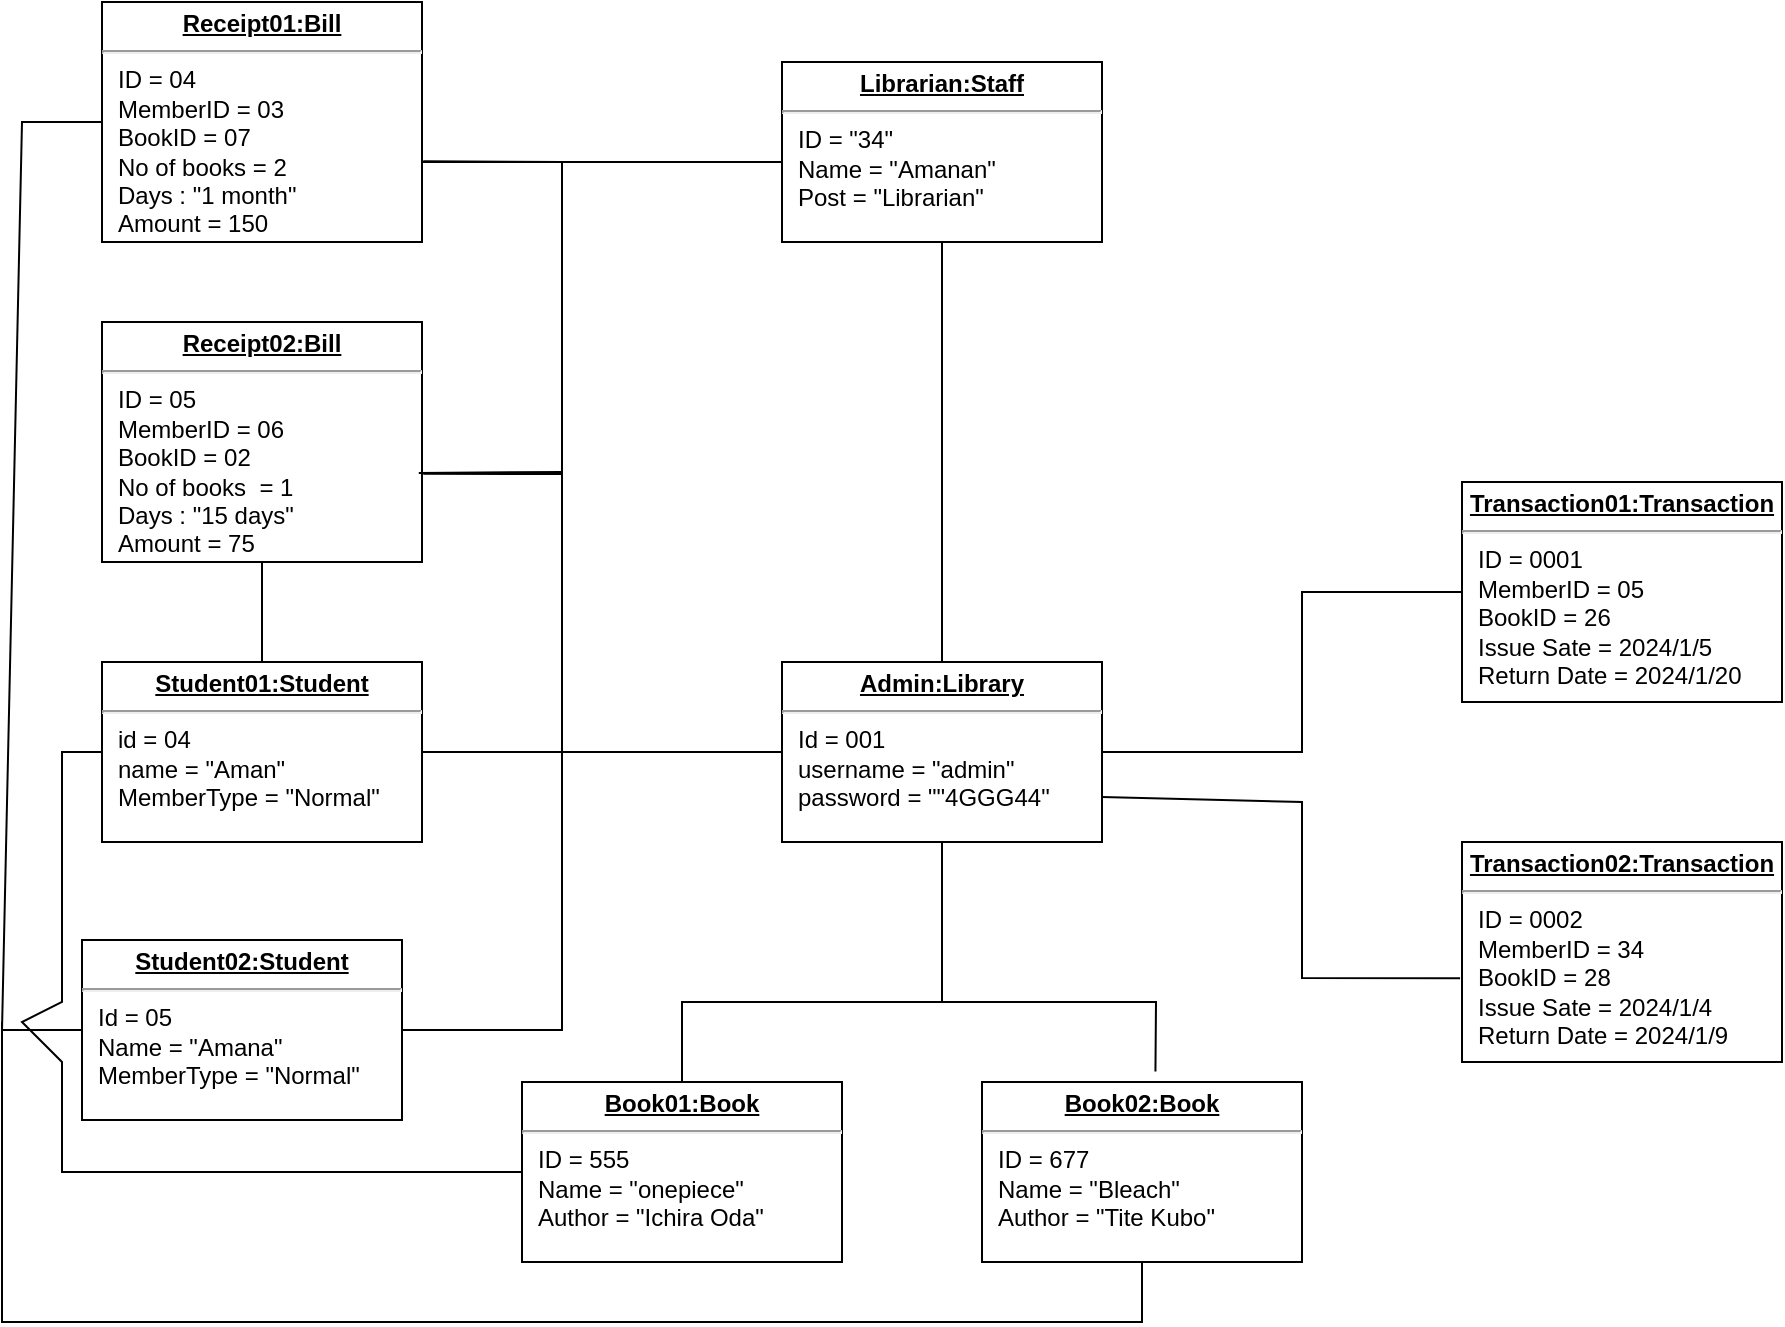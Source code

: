 <mxfile version="21.6.8" type="device">
  <diagram name="Page-1" id="5T3awKHTDb7sWs-uiDAW">
    <mxGraphModel dx="1134" dy="741" grid="1" gridSize="10" guides="1" tooltips="1" connect="1" arrows="1" fold="1" page="1" pageScale="1" pageWidth="1169" pageHeight="827" math="0" shadow="0">
      <root>
        <mxCell id="0" />
        <mxCell id="1" parent="0" />
        <mxCell id="ryW0QQnS5Vi5lhK6h0E0-6" value="&lt;p style=&quot;margin:0px;margin-top:4px;text-align:center;text-decoration:underline;&quot;&gt;&lt;b&gt;Admin:Library&lt;/b&gt;&lt;/p&gt;&lt;hr&gt;&lt;p style=&quot;margin:0px;margin-left:8px;&quot;&gt;Id = 001&lt;br&gt;username = &quot;admin&quot;&lt;br&gt;password = &quot;&quot;4GGG44&quot;&lt;/p&gt;" style="verticalAlign=top;align=left;overflow=fill;fontSize=12;fontFamily=Helvetica;html=1;whiteSpace=wrap;" parent="1" vertex="1">
          <mxGeometry x="440" y="330" width="160" height="90" as="geometry" />
        </mxCell>
        <mxCell id="ryW0QQnS5Vi5lhK6h0E0-7" value="&lt;p style=&quot;margin:0px;margin-top:4px;text-align:center;text-decoration:underline;&quot;&gt;&lt;b&gt;Book01:Book&lt;/b&gt;&lt;/p&gt;&lt;hr&gt;&lt;p style=&quot;margin:0px;margin-left:8px;&quot;&gt;ID = 555&lt;br&gt;Name = &quot;onepiece&quot;&lt;br&gt;Author = &quot;Ichira Oda&quot;&lt;/p&gt;" style="verticalAlign=top;align=left;overflow=fill;fontSize=12;fontFamily=Helvetica;html=1;whiteSpace=wrap;" parent="1" vertex="1">
          <mxGeometry x="310" y="540" width="160" height="90" as="geometry" />
        </mxCell>
        <mxCell id="ryW0QQnS5Vi5lhK6h0E0-8" value="&lt;p style=&quot;margin:0px;margin-top:4px;text-align:center;text-decoration:underline;&quot;&gt;&lt;b&gt;Transaction01:Transaction&lt;/b&gt;&lt;/p&gt;&lt;hr&gt;&lt;p style=&quot;margin:0px;margin-left:8px;&quot;&gt;ID = 0001&lt;/p&gt;&lt;p style=&quot;margin:0px;margin-left:8px;&quot;&gt;MemberID = 05&lt;/p&gt;&lt;p style=&quot;margin:0px;margin-left:8px;&quot;&gt;BookID = 26&lt;br&gt;Issue Sate = 2024/1/5&lt;br&gt;Return Date = 2024/1/20&lt;/p&gt;" style="verticalAlign=top;align=left;overflow=fill;fontSize=12;fontFamily=Helvetica;html=1;whiteSpace=wrap;" parent="1" vertex="1">
          <mxGeometry x="780" y="240" width="160" height="110" as="geometry" />
        </mxCell>
        <mxCell id="ryW0QQnS5Vi5lhK6h0E0-10" value="&lt;p style=&quot;margin:0px;margin-top:4px;text-align:center;text-decoration:underline;&quot;&gt;&lt;b&gt;Librarian:Staff&lt;/b&gt;&lt;/p&gt;&lt;hr&gt;&lt;p style=&quot;margin:0px;margin-left:8px;&quot;&gt;ID = &quot;34&quot;&lt;br&gt;Name = &quot;Amanan&quot;&lt;br&gt;Post = &quot;Librarian&quot;&lt;/p&gt;" style="verticalAlign=top;align=left;overflow=fill;fontSize=12;fontFamily=Helvetica;html=1;whiteSpace=wrap;" parent="1" vertex="1">
          <mxGeometry x="440" y="30" width="160" height="90" as="geometry" />
        </mxCell>
        <mxCell id="ryW0QQnS5Vi5lhK6h0E0-11" value="&lt;p style=&quot;margin:0px;margin-top:4px;text-align:center;text-decoration:underline;&quot;&gt;&lt;b&gt;Student02:Student&lt;/b&gt;&lt;/p&gt;&lt;hr&gt;&lt;p style=&quot;margin:0px;margin-left:8px;&quot;&gt;Id = 05&lt;/p&gt;&lt;p style=&quot;margin:0px;margin-left:8px;&quot;&gt;Name = &quot;Amana&quot;&lt;br&gt;MemberType = &quot;Normal&quot;&lt;/p&gt;" style="verticalAlign=top;align=left;overflow=fill;fontSize=12;fontFamily=Helvetica;html=1;whiteSpace=wrap;" parent="1" vertex="1">
          <mxGeometry x="90" y="469" width="160" height="90" as="geometry" />
        </mxCell>
        <mxCell id="ryW0QQnS5Vi5lhK6h0E0-12" value="&lt;p style=&quot;margin:0px;margin-top:4px;text-align:center;text-decoration:underline;&quot;&gt;&lt;b&gt;Student01:Student&lt;/b&gt;&lt;/p&gt;&lt;hr&gt;&lt;p style=&quot;margin:0px;margin-left:8px;&quot;&gt;id = 04&lt;br&gt;name = &quot;Aman&quot;&lt;br&gt;MemberType = &quot;Normal&quot;&amp;nbsp;&lt;/p&gt;" style="verticalAlign=top;align=left;overflow=fill;fontSize=12;fontFamily=Helvetica;html=1;whiteSpace=wrap;" parent="1" vertex="1">
          <mxGeometry x="100" y="330" width="160" height="90" as="geometry" />
        </mxCell>
        <mxCell id="ryW0QQnS5Vi5lhK6h0E0-13" value="&lt;p style=&quot;margin:0px;margin-top:4px;text-align:center;text-decoration:underline;&quot;&gt;&lt;b&gt;Book02:Book&lt;/b&gt;&lt;/p&gt;&lt;hr&gt;&lt;p style=&quot;margin:0px;margin-left:8px;&quot;&gt;ID = 677&lt;br&gt;Name = &quot;Bleach&quot;&lt;br&gt;Author = &quot;Tite Kubo&quot;&lt;/p&gt;" style="verticalAlign=top;align=left;overflow=fill;fontSize=12;fontFamily=Helvetica;html=1;whiteSpace=wrap;" parent="1" vertex="1">
          <mxGeometry x="540" y="540" width="160" height="90" as="geometry" />
        </mxCell>
        <mxCell id="ryW0QQnS5Vi5lhK6h0E0-14" value="&lt;p style=&quot;margin:0px;margin-top:4px;text-align:center;text-decoration:underline;&quot;&gt;&lt;b&gt;Receipt02:Bill&lt;/b&gt;&lt;/p&gt;&lt;hr&gt;&lt;p style=&quot;margin:0px;margin-left:8px;&quot;&gt;ID = 05&lt;br&gt;MemberID = 06&lt;/p&gt;&lt;p style=&quot;margin:0px;margin-left:8px;&quot;&gt;BookID = 02&lt;br&gt;No of books&amp;nbsp; = 1&lt;/p&gt;&lt;p style=&quot;margin:0px;margin-left:8px;&quot;&gt;Days : &quot;15 days&quot;&lt;/p&gt;&lt;p style=&quot;margin:0px;margin-left:8px;&quot;&gt;Amount = 75&lt;/p&gt;" style="verticalAlign=top;align=left;overflow=fill;fontSize=12;fontFamily=Helvetica;html=1;whiteSpace=wrap;" parent="1" vertex="1">
          <mxGeometry x="100" y="160" width="160" height="120" as="geometry" />
        </mxCell>
        <mxCell id="ryW0QQnS5Vi5lhK6h0E0-15" value="&lt;p style=&quot;margin:0px;margin-top:4px;text-align:center;text-decoration:underline;&quot;&gt;&lt;b&gt;Receipt01:Bill&lt;/b&gt;&lt;/p&gt;&lt;hr&gt;&lt;p style=&quot;margin:0px;margin-left:8px;&quot;&gt;ID = 04&lt;/p&gt;&lt;p style=&quot;margin:0px;margin-left:8px;&quot;&gt;MemberID = 03&lt;/p&gt;&lt;p style=&quot;margin:0px;margin-left:8px;&quot;&gt;BookID = 07&lt;br&gt;No of books = 2&lt;/p&gt;&lt;p style=&quot;margin:0px;margin-left:8px;&quot;&gt;Days : &quot;1 month&quot;&lt;br&gt;Amount = 150&lt;/p&gt;" style="verticalAlign=top;align=left;overflow=fill;fontSize=12;fontFamily=Helvetica;html=1;whiteSpace=wrap;" parent="1" vertex="1">
          <mxGeometry x="100" width="160" height="120" as="geometry" />
        </mxCell>
        <mxCell id="ryW0QQnS5Vi5lhK6h0E0-16" value="&lt;p style=&quot;border-color: var(--border-color); text-decoration-line: underline; margin: 4px 0px 0px; text-align: center;&quot;&gt;&lt;b style=&quot;border-color: var(--border-color);&quot;&gt;Transaction02:Transaction&lt;/b&gt;&lt;/p&gt;&lt;hr style=&quot;border-color: var(--border-color);&quot;&gt;&lt;p style=&quot;border-color: var(--border-color); margin: 0px 0px 0px 8px;&quot;&gt;ID = 0002&lt;/p&gt;&lt;p style=&quot;border-color: var(--border-color); margin: 0px 0px 0px 8px;&quot;&gt;MemberID = 34&lt;/p&gt;&lt;p style=&quot;border-color: var(--border-color); margin: 0px 0px 0px 8px;&quot;&gt;BookID = 28&lt;br style=&quot;border-color: var(--border-color);&quot;&gt;Issue Sate = 2024/1/4&lt;br style=&quot;border-color: var(--border-color);&quot;&gt;Return Date = 2024/1/9&lt;/p&gt;" style="verticalAlign=top;align=left;overflow=fill;fontSize=12;fontFamily=Helvetica;html=1;whiteSpace=wrap;" parent="1" vertex="1">
          <mxGeometry x="780" y="420" width="160" height="110" as="geometry" />
        </mxCell>
        <mxCell id="ryW0QQnS5Vi5lhK6h0E0-37" value="" style="endArrow=none;html=1;rounded=0;entryX=1;entryY=0.5;entryDx=0;entryDy=0;exitX=0;exitY=0.5;exitDx=0;exitDy=0;" parent="1" source="ryW0QQnS5Vi5lhK6h0E0-6" target="ryW0QQnS5Vi5lhK6h0E0-11" edge="1">
          <mxGeometry width="50" height="50" relative="1" as="geometry">
            <mxPoint x="440" y="370" as="sourcePoint" />
            <mxPoint x="590" y="330" as="targetPoint" />
            <Array as="points">
              <mxPoint x="330" y="375" />
              <mxPoint x="330" y="514" />
            </Array>
          </mxGeometry>
        </mxCell>
        <mxCell id="ryW0QQnS5Vi5lhK6h0E0-38" value="" style="endArrow=none;html=1;rounded=0;entryX=1;entryY=0.5;entryDx=0;entryDy=0;" parent="1" target="ryW0QQnS5Vi5lhK6h0E0-12" edge="1">
          <mxGeometry width="50" height="50" relative="1" as="geometry">
            <mxPoint x="440" y="375" as="sourcePoint" />
            <mxPoint x="590" y="330" as="targetPoint" />
          </mxGeometry>
        </mxCell>
        <mxCell id="ryW0QQnS5Vi5lhK6h0E0-39" value="" style="endArrow=none;html=1;rounded=0;entryX=0.5;entryY=0;entryDx=0;entryDy=0;" parent="1" target="ryW0QQnS5Vi5lhK6h0E0-7" edge="1">
          <mxGeometry width="50" height="50" relative="1" as="geometry">
            <mxPoint x="520" y="420" as="sourcePoint" />
            <mxPoint x="590" y="330" as="targetPoint" />
            <Array as="points">
              <mxPoint x="520" y="500" />
              <mxPoint x="390" y="500" />
            </Array>
          </mxGeometry>
        </mxCell>
        <mxCell id="ryW0QQnS5Vi5lhK6h0E0-40" value="" style="endArrow=none;html=1;rounded=0;entryX=0.542;entryY=-0.058;entryDx=0;entryDy=0;entryPerimeter=0;" parent="1" target="ryW0QQnS5Vi5lhK6h0E0-13" edge="1">
          <mxGeometry width="50" height="50" relative="1" as="geometry">
            <mxPoint x="520" y="420" as="sourcePoint" />
            <mxPoint x="590" y="330" as="targetPoint" />
            <Array as="points">
              <mxPoint x="520" y="500" />
              <mxPoint x="627" y="500" />
            </Array>
          </mxGeometry>
        </mxCell>
        <mxCell id="ryW0QQnS5Vi5lhK6h0E0-41" value="" style="endArrow=none;html=1;rounded=0;entryX=-0.006;entryY=0.619;entryDx=0;entryDy=0;entryPerimeter=0;exitX=1;exitY=0.75;exitDx=0;exitDy=0;" parent="1" source="ryW0QQnS5Vi5lhK6h0E0-6" target="ryW0QQnS5Vi5lhK6h0E0-16" edge="1">
          <mxGeometry width="50" height="50" relative="1" as="geometry">
            <mxPoint x="540" y="380" as="sourcePoint" />
            <mxPoint x="590" y="330" as="targetPoint" />
            <Array as="points">
              <mxPoint x="700" y="400" />
              <mxPoint x="700" y="488" />
            </Array>
          </mxGeometry>
        </mxCell>
        <mxCell id="ryW0QQnS5Vi5lhK6h0E0-42" value="" style="endArrow=none;html=1;rounded=0;entryX=0;entryY=0.5;entryDx=0;entryDy=0;exitX=1;exitY=0.5;exitDx=0;exitDy=0;" parent="1" source="ryW0QQnS5Vi5lhK6h0E0-6" target="ryW0QQnS5Vi5lhK6h0E0-8" edge="1">
          <mxGeometry width="50" height="50" relative="1" as="geometry">
            <mxPoint x="540" y="380" as="sourcePoint" />
            <mxPoint x="590" y="330" as="targetPoint" />
            <Array as="points">
              <mxPoint x="700" y="375" />
              <mxPoint x="700" y="295" />
            </Array>
          </mxGeometry>
        </mxCell>
        <mxCell id="ryW0QQnS5Vi5lhK6h0E0-43" value="" style="endArrow=none;html=1;rounded=0;entryX=1.004;entryY=0.632;entryDx=0;entryDy=0;entryPerimeter=0;" parent="1" target="ryW0QQnS5Vi5lhK6h0E0-14" edge="1">
          <mxGeometry width="50" height="50" relative="1" as="geometry">
            <mxPoint x="440" y="80" as="sourcePoint" />
            <mxPoint x="590" y="330" as="targetPoint" />
            <Array as="points">
              <mxPoint x="330" y="80" />
              <mxPoint x="330" y="236" />
            </Array>
          </mxGeometry>
        </mxCell>
        <mxCell id="ryW0QQnS5Vi5lhK6h0E0-44" value="" style="endArrow=none;html=1;rounded=0;" parent="1" edge="1">
          <mxGeometry width="50" height="50" relative="1" as="geometry">
            <mxPoint x="440" y="80" as="sourcePoint" />
            <mxPoint x="260" y="80" as="targetPoint" />
          </mxGeometry>
        </mxCell>
        <mxCell id="ryW0QQnS5Vi5lhK6h0E0-45" value="" style="endArrow=none;html=1;rounded=0;exitX=0.5;exitY=0;exitDx=0;exitDy=0;" parent="1" source="ryW0QQnS5Vi5lhK6h0E0-6" target="ryW0QQnS5Vi5lhK6h0E0-10" edge="1">
          <mxGeometry width="50" height="50" relative="1" as="geometry">
            <mxPoint x="500" y="360" as="sourcePoint" />
            <mxPoint x="550" y="310" as="targetPoint" />
          </mxGeometry>
        </mxCell>
        <mxCell id="ryW0QQnS5Vi5lhK6h0E0-46" value="" style="endArrow=none;html=1;rounded=0;entryX=0;entryY=0.5;entryDx=0;entryDy=0;exitX=0;exitY=0.5;exitDx=0;exitDy=0;" parent="1" source="ryW0QQnS5Vi5lhK6h0E0-11" target="ryW0QQnS5Vi5lhK6h0E0-15" edge="1">
          <mxGeometry width="50" height="50" relative="1" as="geometry">
            <mxPoint x="30" y="250" as="sourcePoint" />
            <mxPoint x="550" y="290" as="targetPoint" />
            <Array as="points">
              <mxPoint x="50" y="514" />
              <mxPoint x="60" y="60" />
            </Array>
          </mxGeometry>
        </mxCell>
        <mxCell id="ryW0QQnS5Vi5lhK6h0E0-47" value="" style="endArrow=none;html=1;rounded=0;entryX=0.5;entryY=1;entryDx=0;entryDy=0;exitX=0.5;exitY=0;exitDx=0;exitDy=0;" parent="1" source="ryW0QQnS5Vi5lhK6h0E0-12" target="ryW0QQnS5Vi5lhK6h0E0-14" edge="1">
          <mxGeometry width="50" height="50" relative="1" as="geometry">
            <mxPoint x="500" y="340" as="sourcePoint" />
            <mxPoint x="550" y="290" as="targetPoint" />
          </mxGeometry>
        </mxCell>
        <mxCell id="ryW0QQnS5Vi5lhK6h0E0-48" value="" style="endArrow=none;html=1;rounded=0;exitX=0.99;exitY=0.629;exitDx=0;exitDy=0;exitPerimeter=0;entryX=0;entryY=0.5;entryDx=0;entryDy=0;" parent="1" source="ryW0QQnS5Vi5lhK6h0E0-14" target="ryW0QQnS5Vi5lhK6h0E0-6" edge="1">
          <mxGeometry width="50" height="50" relative="1" as="geometry">
            <mxPoint x="500" y="390" as="sourcePoint" />
            <mxPoint x="550" y="340" as="targetPoint" />
            <Array as="points">
              <mxPoint x="330" y="235" />
              <mxPoint x="330" y="375" />
            </Array>
          </mxGeometry>
        </mxCell>
        <mxCell id="ryW0QQnS5Vi5lhK6h0E0-49" value="" style="endArrow=none;html=1;rounded=0;exitX=0;exitY=0.5;exitDx=0;exitDy=0;entryX=0;entryY=0.5;entryDx=0;entryDy=0;" parent="1" source="ryW0QQnS5Vi5lhK6h0E0-12" target="ryW0QQnS5Vi5lhK6h0E0-7" edge="1">
          <mxGeometry width="50" height="50" relative="1" as="geometry">
            <mxPoint x="500" y="390" as="sourcePoint" />
            <mxPoint x="80" y="620" as="targetPoint" />
            <Array as="points">
              <mxPoint x="80" y="375" />
              <mxPoint x="80" y="500" />
              <mxPoint x="60" y="510" />
              <mxPoint x="80" y="530" />
              <mxPoint x="80" y="585" />
            </Array>
          </mxGeometry>
        </mxCell>
        <mxCell id="ryW0QQnS5Vi5lhK6h0E0-50" value="" style="endArrow=none;html=1;rounded=0;exitX=0.5;exitY=1;exitDx=0;exitDy=0;" parent="1" source="ryW0QQnS5Vi5lhK6h0E0-13" edge="1">
          <mxGeometry width="50" height="50" relative="1" as="geometry">
            <mxPoint x="640" y="680" as="sourcePoint" />
            <mxPoint x="50" y="510" as="targetPoint" />
            <Array as="points">
              <mxPoint x="620" y="660" />
              <mxPoint x="50" y="660" />
            </Array>
          </mxGeometry>
        </mxCell>
        <mxCell id="ryW0QQnS5Vi5lhK6h0E0-51" value="" style="endArrow=none;html=1;rounded=0;entryX=1.004;entryY=0.664;entryDx=0;entryDy=0;entryPerimeter=0;exitX=0;exitY=0.5;exitDx=0;exitDy=0;" parent="1" source="ryW0QQnS5Vi5lhK6h0E0-6" target="ryW0QQnS5Vi5lhK6h0E0-15" edge="1">
          <mxGeometry width="50" height="50" relative="1" as="geometry">
            <mxPoint x="500" y="390" as="sourcePoint" />
            <mxPoint x="550" y="340" as="targetPoint" />
            <Array as="points">
              <mxPoint x="330" y="375" />
              <mxPoint x="330" y="80" />
            </Array>
          </mxGeometry>
        </mxCell>
      </root>
    </mxGraphModel>
  </diagram>
</mxfile>

